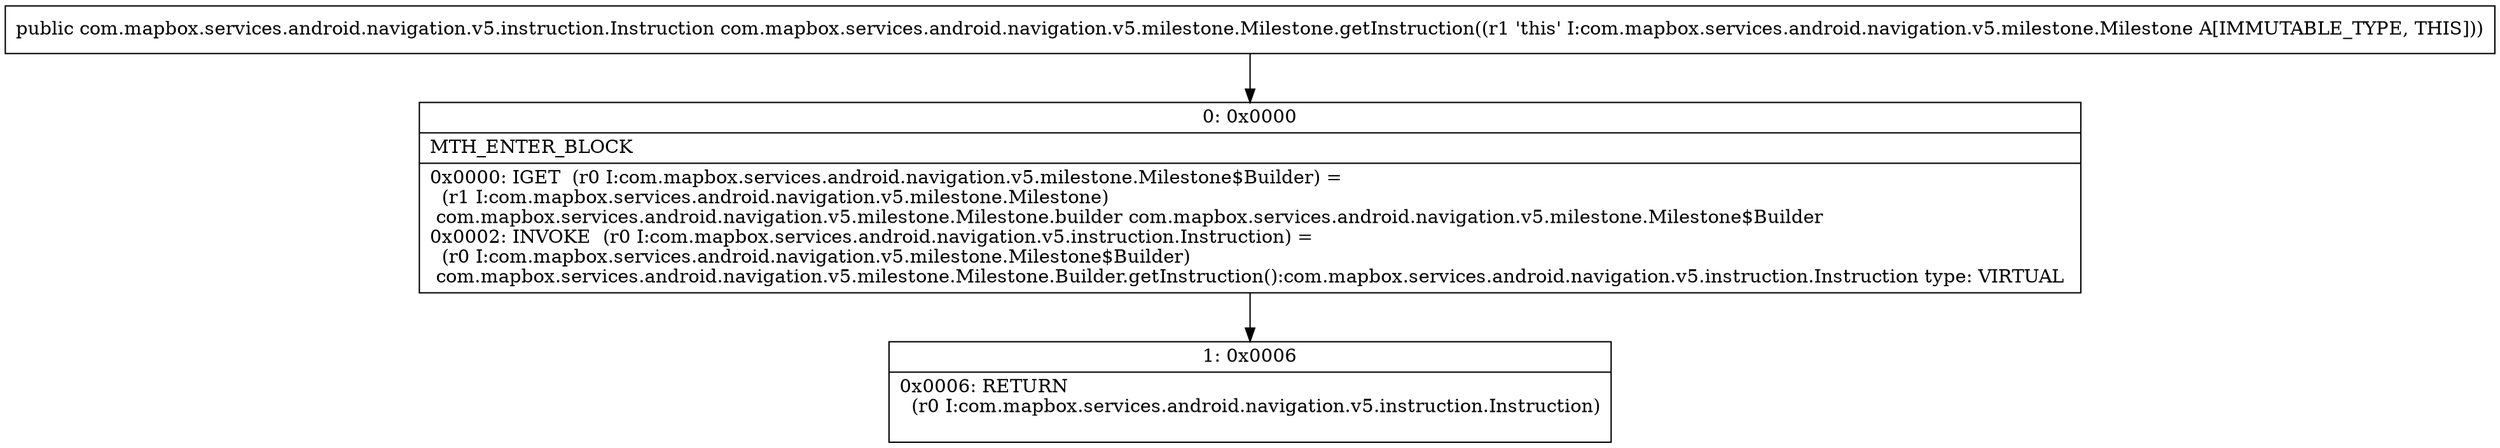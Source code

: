 digraph "CFG forcom.mapbox.services.android.navigation.v5.milestone.Milestone.getInstruction()Lcom\/mapbox\/services\/android\/navigation\/v5\/instruction\/Instruction;" {
Node_0 [shape=record,label="{0\:\ 0x0000|MTH_ENTER_BLOCK\l|0x0000: IGET  (r0 I:com.mapbox.services.android.navigation.v5.milestone.Milestone$Builder) = \l  (r1 I:com.mapbox.services.android.navigation.v5.milestone.Milestone)\l com.mapbox.services.android.navigation.v5.milestone.Milestone.builder com.mapbox.services.android.navigation.v5.milestone.Milestone$Builder \l0x0002: INVOKE  (r0 I:com.mapbox.services.android.navigation.v5.instruction.Instruction) = \l  (r0 I:com.mapbox.services.android.navigation.v5.milestone.Milestone$Builder)\l com.mapbox.services.android.navigation.v5.milestone.Milestone.Builder.getInstruction():com.mapbox.services.android.navigation.v5.instruction.Instruction type: VIRTUAL \l}"];
Node_1 [shape=record,label="{1\:\ 0x0006|0x0006: RETURN  \l  (r0 I:com.mapbox.services.android.navigation.v5.instruction.Instruction)\l \l}"];
MethodNode[shape=record,label="{public com.mapbox.services.android.navigation.v5.instruction.Instruction com.mapbox.services.android.navigation.v5.milestone.Milestone.getInstruction((r1 'this' I:com.mapbox.services.android.navigation.v5.milestone.Milestone A[IMMUTABLE_TYPE, THIS])) }"];
MethodNode -> Node_0;
Node_0 -> Node_1;
}

